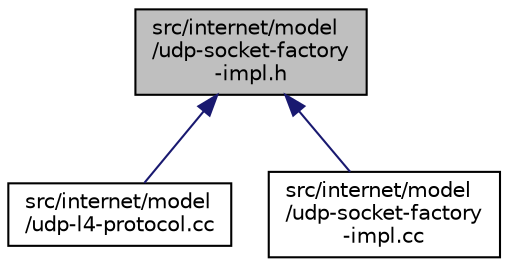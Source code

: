 digraph "src/internet/model/udp-socket-factory-impl.h"
{
 // LATEX_PDF_SIZE
  edge [fontname="Helvetica",fontsize="10",labelfontname="Helvetica",labelfontsize="10"];
  node [fontname="Helvetica",fontsize="10",shape=record];
  Node1 [label="src/internet/model\l/udp-socket-factory\l-impl.h",height=0.2,width=0.4,color="black", fillcolor="grey75", style="filled", fontcolor="black",tooltip=" "];
  Node1 -> Node2 [dir="back",color="midnightblue",fontsize="10",style="solid",fontname="Helvetica"];
  Node2 [label="src/internet/model\l/udp-l4-protocol.cc",height=0.2,width=0.4,color="black", fillcolor="white", style="filled",URL="$udp-l4-protocol_8cc.html",tooltip=" "];
  Node1 -> Node3 [dir="back",color="midnightblue",fontsize="10",style="solid",fontname="Helvetica"];
  Node3 [label="src/internet/model\l/udp-socket-factory\l-impl.cc",height=0.2,width=0.4,color="black", fillcolor="white", style="filled",URL="$udp-socket-factory-impl_8cc.html",tooltip=" "];
}
